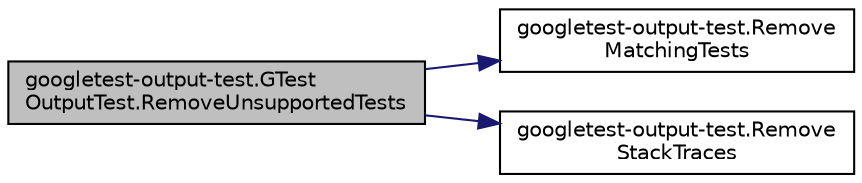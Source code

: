 digraph "googletest-output-test.GTestOutputTest.RemoveUnsupportedTests"
{
 // LATEX_PDF_SIZE
  bgcolor="transparent";
  edge [fontname="Helvetica",fontsize="10",labelfontname="Helvetica",labelfontsize="10"];
  node [fontname="Helvetica",fontsize="10",shape=record];
  rankdir="LR";
  Node1 [label="googletest-output-test.GTest\lOutputTest.RemoveUnsupportedTests",height=0.2,width=0.4,color="black", fillcolor="grey75", style="filled", fontcolor="black",tooltip=" "];
  Node1 -> Node2 [color="midnightblue",fontsize="10",style="solid",fontname="Helvetica"];
  Node2 [label="googletest-output-test.Remove\lMatchingTests",height=0.2,width=0.4,color="black",URL="$namespacegoogletest-output-test.html#a1ddcd0744bceeaaea8097047ee0cb1e6",tooltip=" "];
  Node1 -> Node3 [color="midnightblue",fontsize="10",style="solid",fontname="Helvetica"];
  Node3 [label="googletest-output-test.Remove\lStackTraces",height=0.2,width=0.4,color="black",URL="$namespacegoogletest-output-test.html#a15cad04cb1410747f1aeda3d113135fa",tooltip=" "];
}
